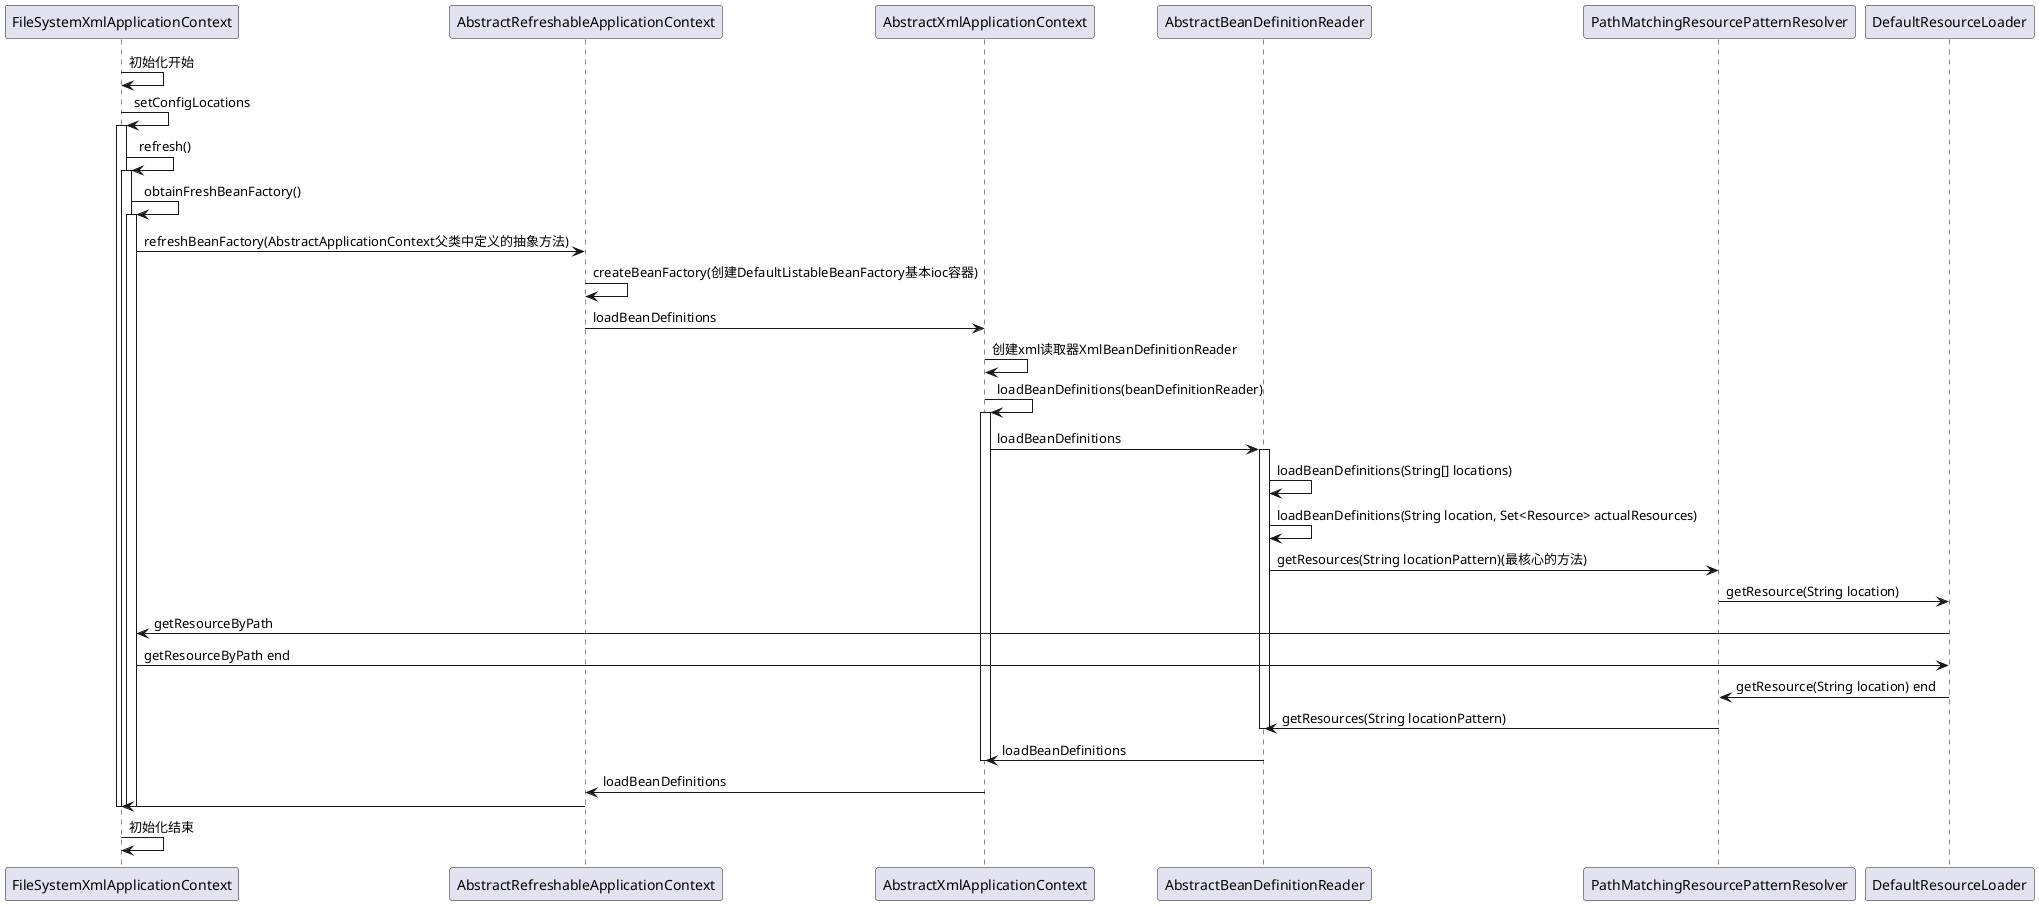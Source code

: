 @startuml
participant FileSystemXmlApplicationContext as main
participant AbstractRefreshableApplicationContext as AbsRefContext
participant AbstractXmlApplicationContext as absXmlContext
participant AbstractBeanDefinitionReader as absReader
participant PathMatchingResourcePatternResolver as pathResourceResolver
participant DefaultResourceLoader
main ->main : 初始化开始
main -> main :setConfigLocations
activate main
main -> main: refresh()
activate main
main -> main: obtainFreshBeanFactory()
activate main


main -> AbsRefContext: refreshBeanFactory(AbstractApplicationContext父类中定义的抽象方法)
AbsRefContext->AbsRefContext:createBeanFactory(创建DefaultListableBeanFactory基本ioc容器)
AbsRefContext -> absXmlContext:loadBeanDefinitions
absXmlContext->absXmlContext:创建xml读取器XmlBeanDefinitionReader
absXmlContext->absXmlContext:loadBeanDefinitions(beanDefinitionReader)
activate absXmlContext
absXmlContext->absReader :loadBeanDefinitions

activate absReader
absReader -> absReader :loadBeanDefinitions(String[] locations)
absReader -> absReader :loadBeanDefinitions(String location, Set<Resource> actualResources)
absReader->pathResourceResolver:getResources(String locationPattern)(最核心的方法)
pathResourceResolver->DefaultResourceLoader:getResource(String location)
DefaultResourceLoader->main:getResourceByPath
main->DefaultResourceLoader:getResourceByPath end
DefaultResourceLoader->pathResourceResolver:getResource(String location) end
pathResourceResolver->absReader:getResources(String locationPattern)
deactivate absReader


absReader->absXmlContext :loadBeanDefinitions
deactivate absXmlContext
absXmlContext -> AbsRefContext:loadBeanDefinitions
AbsRefContext -> main:


deactivate main
deactivate main
deactivate main
main ->main : 初始化结束
@enduml